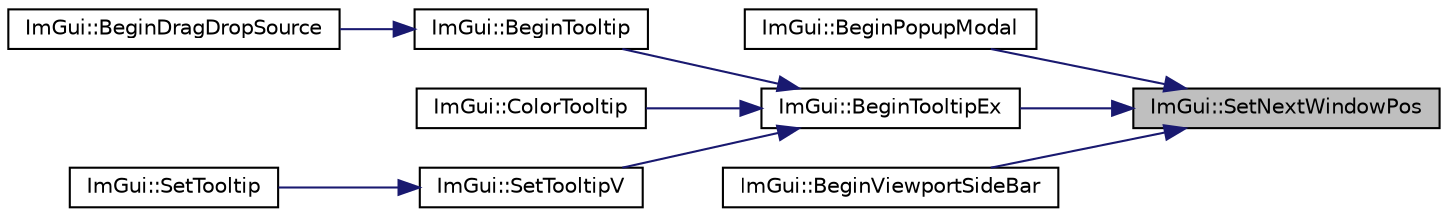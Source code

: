 digraph "ImGui::SetNextWindowPos"
{
 // LATEX_PDF_SIZE
  edge [fontname="Helvetica",fontsize="10",labelfontname="Helvetica",labelfontsize="10"];
  node [fontname="Helvetica",fontsize="10",shape=record];
  rankdir="RL";
  Node1 [label="ImGui::SetNextWindowPos",height=0.2,width=0.4,color="black", fillcolor="grey75", style="filled", fontcolor="black",tooltip=" "];
  Node1 -> Node2 [dir="back",color="midnightblue",fontsize="10",style="solid",fontname="Helvetica"];
  Node2 [label="ImGui::BeginPopupModal",height=0.2,width=0.4,color="black", fillcolor="white", style="filled",URL="$namespace_im_gui.html#a6d840f615c198c2342968f733fda11b3",tooltip=" "];
  Node1 -> Node3 [dir="back",color="midnightblue",fontsize="10",style="solid",fontname="Helvetica"];
  Node3 [label="ImGui::BeginTooltipEx",height=0.2,width=0.4,color="black", fillcolor="white", style="filled",URL="$namespace_im_gui.html#a275e14075f65a027443f5b838c910cb9",tooltip=" "];
  Node3 -> Node4 [dir="back",color="midnightblue",fontsize="10",style="solid",fontname="Helvetica"];
  Node4 [label="ImGui::BeginTooltip",height=0.2,width=0.4,color="black", fillcolor="white", style="filled",URL="$namespace_im_gui.html#a36816a48385f4759d746a03cf6202512",tooltip=" "];
  Node4 -> Node5 [dir="back",color="midnightblue",fontsize="10",style="solid",fontname="Helvetica"];
  Node5 [label="ImGui::BeginDragDropSource",height=0.2,width=0.4,color="black", fillcolor="white", style="filled",URL="$namespace_im_gui.html#ac2609b0f034d3bcd8d70d26df8694eaa",tooltip=" "];
  Node3 -> Node6 [dir="back",color="midnightblue",fontsize="10",style="solid",fontname="Helvetica"];
  Node6 [label="ImGui::ColorTooltip",height=0.2,width=0.4,color="black", fillcolor="white", style="filled",URL="$namespace_im_gui.html#afad90b366b6471e3b13175c0ebeb26c8",tooltip=" "];
  Node3 -> Node7 [dir="back",color="midnightblue",fontsize="10",style="solid",fontname="Helvetica"];
  Node7 [label="ImGui::SetTooltipV",height=0.2,width=0.4,color="black", fillcolor="white", style="filled",URL="$namespace_im_gui.html#a3826acf68fc4a12bb66401575f51d6a2",tooltip=" "];
  Node7 -> Node8 [dir="back",color="midnightblue",fontsize="10",style="solid",fontname="Helvetica"];
  Node8 [label="ImGui::SetTooltip",height=0.2,width=0.4,color="black", fillcolor="white", style="filled",URL="$namespace_im_gui.html#a313073fa01b8a9791f241ef93091ce92",tooltip=" "];
  Node1 -> Node9 [dir="back",color="midnightblue",fontsize="10",style="solid",fontname="Helvetica"];
  Node9 [label="ImGui::BeginViewportSideBar",height=0.2,width=0.4,color="black", fillcolor="white", style="filled",URL="$namespace_im_gui.html#a4216382dd5ad6c17e183f9f894db2e15",tooltip=" "];
}
